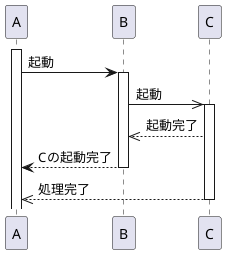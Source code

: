 @startuml sequence1

activate A
A -> B: 起動
activate B
B ->> C: 起動
activate C
C -->> B: 起動完了
B --> A: Cの起動完了
deactivate B
C -->> A: 処理完了
deactivate C

@enduml
